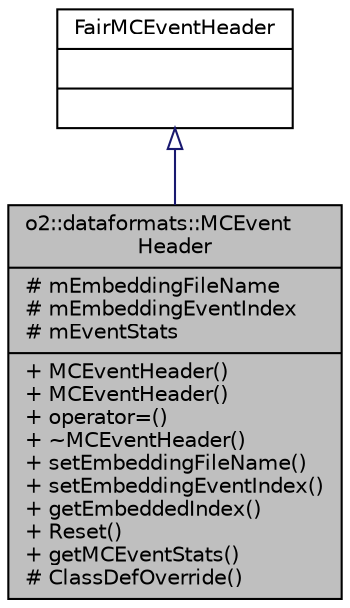 digraph "o2::dataformats::MCEventHeader"
{
 // INTERACTIVE_SVG=YES
  bgcolor="transparent";
  edge [fontname="Helvetica",fontsize="10",labelfontname="Helvetica",labelfontsize="10"];
  node [fontname="Helvetica",fontsize="10",shape=record];
  Node0 [label="{o2::dataformats::MCEvent\lHeader\n|# mEmbeddingFileName\l# mEmbeddingEventIndex\l# mEventStats\l|+ MCEventHeader()\l+ MCEventHeader()\l+ operator=()\l+ ~MCEventHeader()\l+ setEmbeddingFileName()\l+ setEmbeddingEventIndex()\l+ getEmbeddedIndex()\l+ Reset()\l+ getMCEventStats()\l# ClassDefOverride()\l}",height=0.2,width=0.4,color="black", fillcolor="grey75", style="filled", fontcolor="black"];
  Node1 -> Node0 [dir="back",color="midnightblue",fontsize="10",style="solid",arrowtail="onormal",fontname="Helvetica"];
  Node1 [label="{FairMCEventHeader\n||}",height=0.2,width=0.4,color="black",URL="$dd/d8f/classFairMCEventHeader.html"];
}
